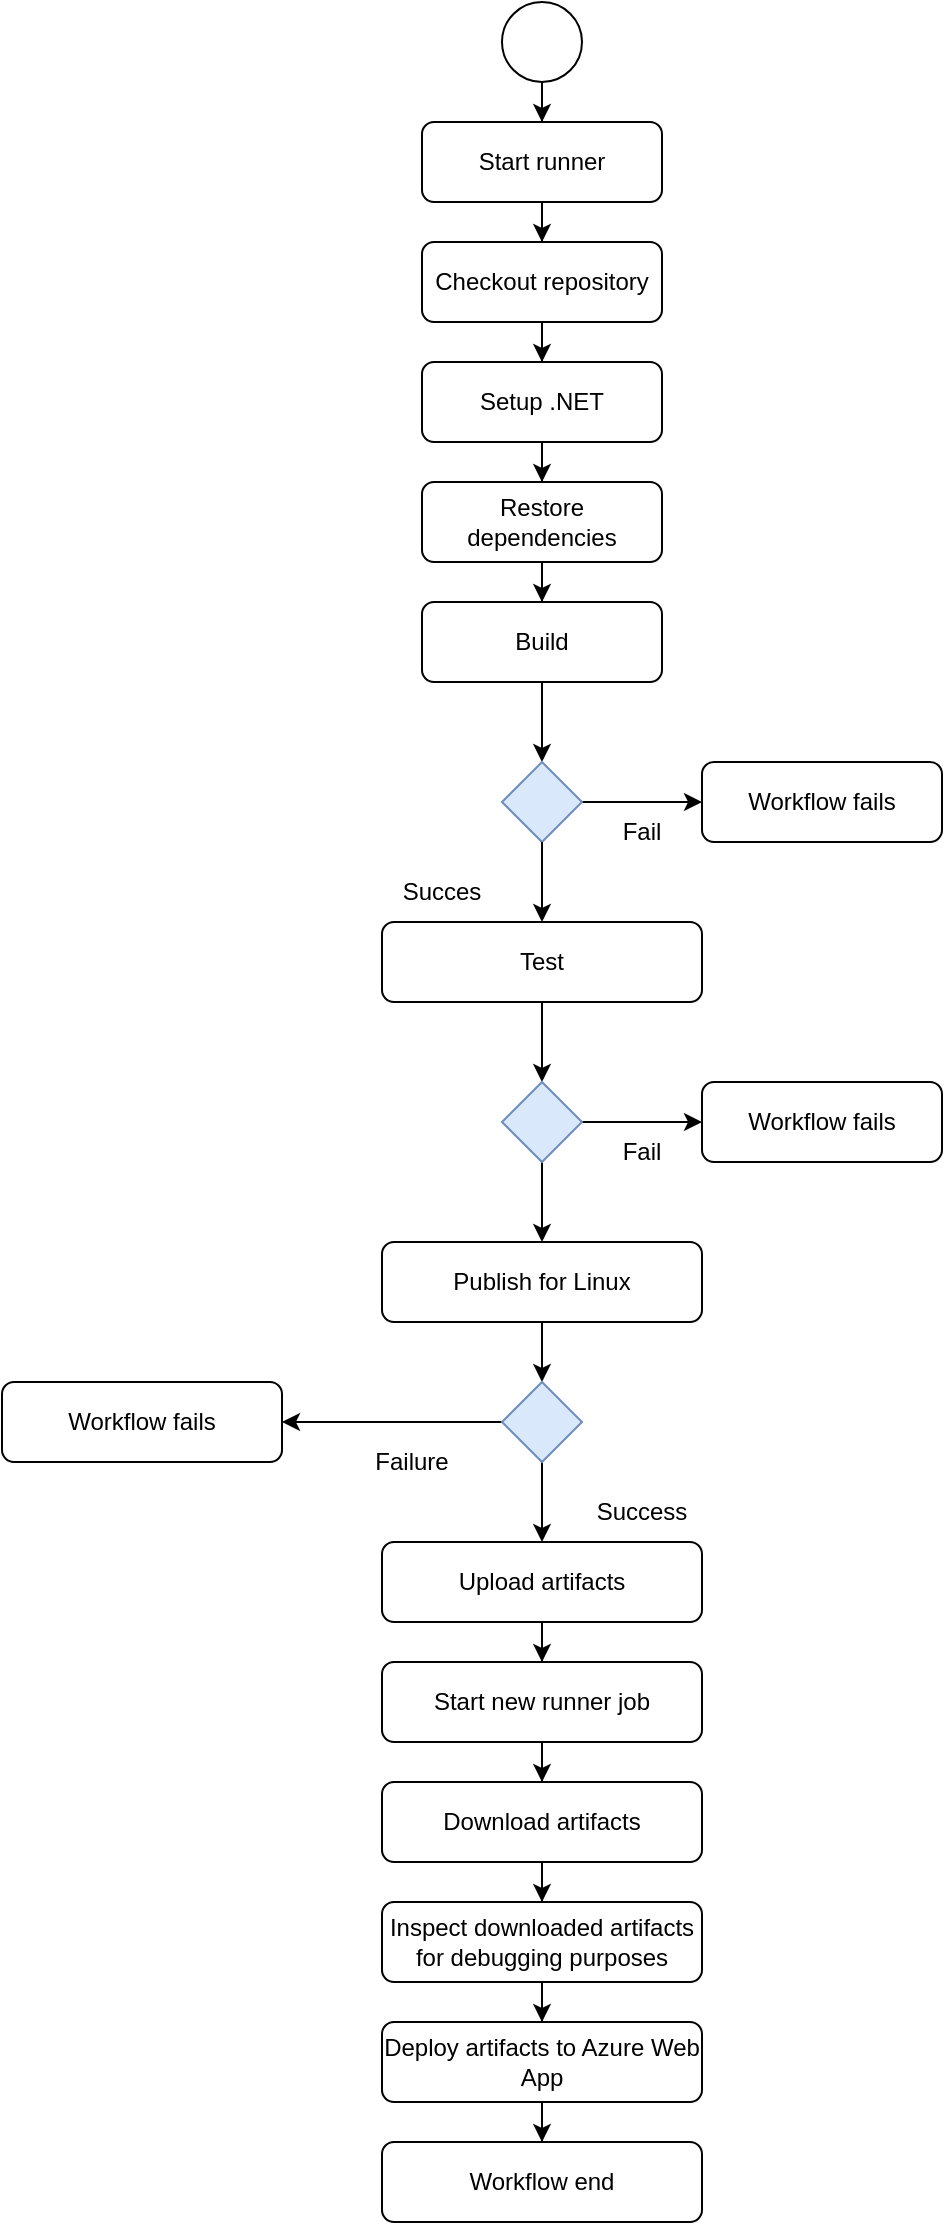 <mxfile version="22.1.11" type="github">
  <diagram id="C5RBs43oDa-KdzZeNtuy" name="Page-1">
    <mxGraphModel dx="1908" dy="1160" grid="1" gridSize="10" guides="1" tooltips="1" connect="1" arrows="1" fold="1" page="1" pageScale="1" pageWidth="827" pageHeight="1169" math="0" shadow="0">
      <root>
        <mxCell id="WIyWlLk6GJQsqaUBKTNV-0" />
        <mxCell id="WIyWlLk6GJQsqaUBKTNV-1" parent="WIyWlLk6GJQsqaUBKTNV-0" />
        <mxCell id="6M2s1T-CdseFFnocJwDW-27" style="edgeStyle=orthogonalEdgeStyle;rounded=0;orthogonalLoop=1;jettySize=auto;html=1;entryX=0.5;entryY=0;entryDx=0;entryDy=0;" parent="WIyWlLk6GJQsqaUBKTNV-1" source="WIyWlLk6GJQsqaUBKTNV-7" target="6M2s1T-CdseFFnocJwDW-26" edge="1">
          <mxGeometry relative="1" as="geometry">
            <mxPoint x="840" y="230" as="targetPoint" />
          </mxGeometry>
        </mxCell>
        <mxCell id="WIyWlLk6GJQsqaUBKTNV-7" value="Start runner" style="rounded=1;whiteSpace=wrap;html=1;fontSize=12;glass=0;strokeWidth=1;shadow=0;flipV=0;" parent="WIyWlLk6GJQsqaUBKTNV-1" vertex="1">
          <mxGeometry x="780" y="80" width="120" height="40" as="geometry" />
        </mxCell>
        <mxCell id="6M2s1T-CdseFFnocJwDW-54" style="edgeStyle=orthogonalEdgeStyle;rounded=0;orthogonalLoop=1;jettySize=auto;html=1;entryX=0.5;entryY=0;entryDx=0;entryDy=0;" parent="WIyWlLk6GJQsqaUBKTNV-1" source="6M2s1T-CdseFFnocJwDW-0" target="WIyWlLk6GJQsqaUBKTNV-7" edge="1">
          <mxGeometry relative="1" as="geometry" />
        </mxCell>
        <mxCell id="6M2s1T-CdseFFnocJwDW-0" value="" style="ellipse;whiteSpace=wrap;html=1;aspect=fixed;flipV=0;" parent="WIyWlLk6GJQsqaUBKTNV-1" vertex="1">
          <mxGeometry x="820" y="20" width="40" height="40" as="geometry" />
        </mxCell>
        <mxCell id="6M2s1T-CdseFFnocJwDW-29" style="edgeStyle=orthogonalEdgeStyle;rounded=0;orthogonalLoop=1;jettySize=auto;html=1;entryX=0.5;entryY=0;entryDx=0;entryDy=0;" parent="WIyWlLk6GJQsqaUBKTNV-1" source="6M2s1T-CdseFFnocJwDW-26" target="6M2s1T-CdseFFnocJwDW-28" edge="1">
          <mxGeometry relative="1" as="geometry" />
        </mxCell>
        <mxCell id="6M2s1T-CdseFFnocJwDW-26" value="Checkout repository" style="rounded=1;whiteSpace=wrap;html=1;fontSize=12;glass=0;strokeWidth=1;shadow=0;flipV=0;" parent="WIyWlLk6GJQsqaUBKTNV-1" vertex="1">
          <mxGeometry x="780" y="140" width="120" height="40" as="geometry" />
        </mxCell>
        <mxCell id="6M2s1T-CdseFFnocJwDW-31" style="edgeStyle=orthogonalEdgeStyle;rounded=0;orthogonalLoop=1;jettySize=auto;html=1;entryX=0.5;entryY=0;entryDx=0;entryDy=0;" parent="WIyWlLk6GJQsqaUBKTNV-1" source="6M2s1T-CdseFFnocJwDW-28" target="6M2s1T-CdseFFnocJwDW-30" edge="1">
          <mxGeometry relative="1" as="geometry" />
        </mxCell>
        <mxCell id="6M2s1T-CdseFFnocJwDW-28" value="Setup .NET" style="rounded=1;whiteSpace=wrap;html=1;fontSize=12;glass=0;strokeWidth=1;shadow=0;flipV=0;" parent="WIyWlLk6GJQsqaUBKTNV-1" vertex="1">
          <mxGeometry x="780" y="200" width="120" height="40" as="geometry" />
        </mxCell>
        <mxCell id="6M2s1T-CdseFFnocJwDW-33" style="edgeStyle=orthogonalEdgeStyle;rounded=0;orthogonalLoop=1;jettySize=auto;html=1;entryX=0.5;entryY=0;entryDx=0;entryDy=0;" parent="WIyWlLk6GJQsqaUBKTNV-1" source="6M2s1T-CdseFFnocJwDW-30" target="6M2s1T-CdseFFnocJwDW-32" edge="1">
          <mxGeometry relative="1" as="geometry" />
        </mxCell>
        <mxCell id="6M2s1T-CdseFFnocJwDW-30" value="Restore dependencies" style="rounded=1;whiteSpace=wrap;html=1;fontSize=12;glass=0;strokeWidth=1;shadow=0;flipV=0;" parent="WIyWlLk6GJQsqaUBKTNV-1" vertex="1">
          <mxGeometry x="780" y="260" width="120" height="40" as="geometry" />
        </mxCell>
        <mxCell id="6M2s1T-CdseFFnocJwDW-32" value="Build" style="rounded=1;whiteSpace=wrap;html=1;fontSize=12;glass=0;strokeWidth=1;shadow=0;flipV=0;" parent="WIyWlLk6GJQsqaUBKTNV-1" vertex="1">
          <mxGeometry x="780" y="320" width="120" height="40" as="geometry" />
        </mxCell>
        <mxCell id="6M2s1T-CdseFFnocJwDW-47" value="" style="edgeStyle=orthogonalEdgeStyle;rounded=0;orthogonalLoop=1;jettySize=auto;html=1;entryX=0.5;entryY=0;entryDx=0;entryDy=0;" parent="WIyWlLk6GJQsqaUBKTNV-1" source="6M2s1T-CdseFFnocJwDW-32" target="6M2s1T-CdseFFnocJwDW-46" edge="1">
          <mxGeometry relative="1" as="geometry">
            <mxPoint x="1050" y="630" as="sourcePoint" />
            <mxPoint x="1050" y="820" as="targetPoint" />
          </mxGeometry>
        </mxCell>
        <mxCell id="ra6Grcy_qcLyO9I2bJTa-2" style="edgeStyle=orthogonalEdgeStyle;rounded=0;orthogonalLoop=1;jettySize=auto;html=1;" edge="1" parent="WIyWlLk6GJQsqaUBKTNV-1" source="6M2s1T-CdseFFnocJwDW-46" target="6M2s1T-CdseFFnocJwDW-52">
          <mxGeometry relative="1" as="geometry" />
        </mxCell>
        <mxCell id="6M2s1T-CdseFFnocJwDW-46" value="" style="rhombus;whiteSpace=wrap;html=1;fillColor=#dae8fc;strokeColor=#6c8ebf;flipV=0;" parent="WIyWlLk6GJQsqaUBKTNV-1" vertex="1">
          <mxGeometry x="820" y="400" width="40" height="40" as="geometry" />
        </mxCell>
        <mxCell id="6M2s1T-CdseFFnocJwDW-52" value="Workflow fails" style="rounded=1;whiteSpace=wrap;html=1;fontSize=12;glass=0;strokeWidth=1;shadow=0;flipV=0;" parent="WIyWlLk6GJQsqaUBKTNV-1" vertex="1">
          <mxGeometry x="920" y="400" width="120" height="40" as="geometry" />
        </mxCell>
        <mxCell id="6M2s1T-CdseFFnocJwDW-59" value="Fail" style="text;html=1;strokeColor=none;fillColor=none;align=center;verticalAlign=middle;whiteSpace=wrap;rounded=0;flipV=0;" parent="WIyWlLk6GJQsqaUBKTNV-1" vertex="1">
          <mxGeometry x="860" y="420" width="60" height="30" as="geometry" />
        </mxCell>
        <mxCell id="6M2s1T-CdseFFnocJwDW-62" value="Succes" style="text;html=1;strokeColor=none;fillColor=none;align=center;verticalAlign=middle;whiteSpace=wrap;rounded=0;flipV=0;" parent="WIyWlLk6GJQsqaUBKTNV-1" vertex="1">
          <mxGeometry x="760" y="450" width="60" height="30" as="geometry" />
        </mxCell>
        <mxCell id="6M2s1T-CdseFFnocJwDW-69" value="Test" style="rounded=1;whiteSpace=wrap;html=1;fontSize=12;glass=0;strokeWidth=1;shadow=0;flipV=0;" parent="WIyWlLk6GJQsqaUBKTNV-1" vertex="1">
          <mxGeometry x="760" y="480" width="160" height="40" as="geometry" />
        </mxCell>
        <mxCell id="6M2s1T-CdseFFnocJwDW-74" value="Fail" style="text;html=1;strokeColor=none;fillColor=none;align=center;verticalAlign=middle;whiteSpace=wrap;rounded=0;flipV=0;" parent="WIyWlLk6GJQsqaUBKTNV-1" vertex="1">
          <mxGeometry x="860" y="580" width="60" height="30" as="geometry" />
        </mxCell>
        <mxCell id="6M2s1T-CdseFFnocJwDW-77" value="Workflow fails" style="rounded=1;whiteSpace=wrap;html=1;fontSize=12;glass=0;strokeWidth=1;shadow=0;flipV=0;" parent="WIyWlLk6GJQsqaUBKTNV-1" vertex="1">
          <mxGeometry x="920" y="560" width="120" height="40" as="geometry" />
        </mxCell>
        <mxCell id="6M2s1T-CdseFFnocJwDW-111" style="edgeStyle=orthogonalEdgeStyle;rounded=0;orthogonalLoop=1;jettySize=auto;html=1;entryX=0.5;entryY=0;entryDx=0;entryDy=0;" parent="WIyWlLk6GJQsqaUBKTNV-1" source="6M2s1T-CdseFFnocJwDW-112" edge="1" target="6M2s1T-CdseFFnocJwDW-125">
          <mxGeometry relative="1" as="geometry">
            <mxPoint x="840" y="810" as="targetPoint" />
          </mxGeometry>
        </mxCell>
        <mxCell id="6M2s1T-CdseFFnocJwDW-112" value="Publish for Linux" style="rounded=1;whiteSpace=wrap;html=1;fontSize=12;glass=0;strokeWidth=1;shadow=0;flipV=0;" parent="WIyWlLk6GJQsqaUBKTNV-1" vertex="1">
          <mxGeometry x="760" y="640" width="160" height="40" as="geometry" />
        </mxCell>
        <mxCell id="6M2s1T-CdseFFnocJwDW-120" value="" style="edgeStyle=orthogonalEdgeStyle;rounded=0;orthogonalLoop=1;jettySize=auto;html=1;entryX=0.5;entryY=0;entryDx=0;entryDy=0;" parent="WIyWlLk6GJQsqaUBKTNV-1" source="6M2s1T-CdseFFnocJwDW-69" target="6M2s1T-CdseFFnocJwDW-72" edge="1">
          <mxGeometry relative="1" as="geometry">
            <mxPoint x="840" y="510" as="sourcePoint" />
            <mxPoint x="840" y="600" as="targetPoint" />
          </mxGeometry>
        </mxCell>
        <mxCell id="ra6Grcy_qcLyO9I2bJTa-13" style="edgeStyle=orthogonalEdgeStyle;rounded=0;orthogonalLoop=1;jettySize=auto;html=1;entryX=0;entryY=0.5;entryDx=0;entryDy=0;" edge="1" parent="WIyWlLk6GJQsqaUBKTNV-1" source="6M2s1T-CdseFFnocJwDW-72" target="6M2s1T-CdseFFnocJwDW-77">
          <mxGeometry relative="1" as="geometry" />
        </mxCell>
        <mxCell id="ra6Grcy_qcLyO9I2bJTa-15" style="edgeStyle=orthogonalEdgeStyle;rounded=0;orthogonalLoop=1;jettySize=auto;html=1;entryX=0.5;entryY=0;entryDx=0;entryDy=0;" edge="1" parent="WIyWlLk6GJQsqaUBKTNV-1" source="6M2s1T-CdseFFnocJwDW-72">
          <mxGeometry relative="1" as="geometry">
            <mxPoint x="840" y="640" as="targetPoint" />
          </mxGeometry>
        </mxCell>
        <mxCell id="6M2s1T-CdseFFnocJwDW-72" value="" style="rhombus;whiteSpace=wrap;html=1;fillColor=#dae8fc;strokeColor=#6c8ebf;flipV=0;" parent="WIyWlLk6GJQsqaUBKTNV-1" vertex="1">
          <mxGeometry x="820" y="560" width="40" height="40" as="geometry" />
        </mxCell>
        <mxCell id="ra6Grcy_qcLyO9I2bJTa-0" style="edgeStyle=orthogonalEdgeStyle;rounded=0;orthogonalLoop=1;jettySize=auto;html=1;entryX=0.5;entryY=0;entryDx=0;entryDy=0;" edge="1" parent="WIyWlLk6GJQsqaUBKTNV-1" source="6M2s1T-CdseFFnocJwDW-125" target="6M2s1T-CdseFFnocJwDW-131">
          <mxGeometry relative="1" as="geometry" />
        </mxCell>
        <mxCell id="ra6Grcy_qcLyO9I2bJTa-1" style="edgeStyle=orthogonalEdgeStyle;rounded=0;orthogonalLoop=1;jettySize=auto;html=1;entryX=1;entryY=0.5;entryDx=0;entryDy=0;" edge="1" parent="WIyWlLk6GJQsqaUBKTNV-1" source="6M2s1T-CdseFFnocJwDW-125" target="6M2s1T-CdseFFnocJwDW-126">
          <mxGeometry relative="1" as="geometry" />
        </mxCell>
        <mxCell id="6M2s1T-CdseFFnocJwDW-125" value="" style="rhombus;whiteSpace=wrap;html=1;fillColor=#dae8fc;strokeColor=#6c8ebf;flipV=0;" parent="WIyWlLk6GJQsqaUBKTNV-1" vertex="1">
          <mxGeometry x="820" y="710" width="40" height="40" as="geometry" />
        </mxCell>
        <mxCell id="6M2s1T-CdseFFnocJwDW-126" value="Workflow fails" style="rounded=1;whiteSpace=wrap;html=1;fontSize=12;glass=0;strokeWidth=1;shadow=0;flipV=0;" parent="WIyWlLk6GJQsqaUBKTNV-1" vertex="1">
          <mxGeometry x="570" y="710" width="140" height="40" as="geometry" />
        </mxCell>
        <mxCell id="6M2s1T-CdseFFnocJwDW-129" value="Failure" style="text;html=1;strokeColor=none;fillColor=none;align=center;verticalAlign=middle;whiteSpace=wrap;rounded=0;flipV=0;" parent="WIyWlLk6GJQsqaUBKTNV-1" vertex="1">
          <mxGeometry x="750" y="735" width="50" height="30" as="geometry" />
        </mxCell>
        <mxCell id="6M2s1T-CdseFFnocJwDW-137" style="edgeStyle=orthogonalEdgeStyle;rounded=0;orthogonalLoop=1;jettySize=auto;html=1;entryX=0.5;entryY=0;entryDx=0;entryDy=0;" parent="WIyWlLk6GJQsqaUBKTNV-1" source="6M2s1T-CdseFFnocJwDW-131" target="6M2s1T-CdseFFnocJwDW-136" edge="1">
          <mxGeometry relative="1" as="geometry" />
        </mxCell>
        <mxCell id="6M2s1T-CdseFFnocJwDW-131" value="Upload artifacts" style="rounded=1;whiteSpace=wrap;html=1;fontSize=12;glass=0;strokeWidth=1;shadow=0;flipV=0;" parent="WIyWlLk6GJQsqaUBKTNV-1" vertex="1">
          <mxGeometry x="760" y="790" width="160" height="40" as="geometry" />
        </mxCell>
        <mxCell id="6M2s1T-CdseFFnocJwDW-134" value="Success" style="text;html=1;strokeColor=none;fillColor=none;align=center;verticalAlign=middle;whiteSpace=wrap;rounded=0;flipV=0;" parent="WIyWlLk6GJQsqaUBKTNV-1" vertex="1">
          <mxGeometry x="860" y="760" width="60" height="30" as="geometry" />
        </mxCell>
        <mxCell id="6M2s1T-CdseFFnocJwDW-139" style="edgeStyle=orthogonalEdgeStyle;rounded=0;orthogonalLoop=1;jettySize=auto;html=1;entryX=0.5;entryY=0;entryDx=0;entryDy=0;" parent="WIyWlLk6GJQsqaUBKTNV-1" source="6M2s1T-CdseFFnocJwDW-136" target="6M2s1T-CdseFFnocJwDW-138" edge="1">
          <mxGeometry relative="1" as="geometry" />
        </mxCell>
        <mxCell id="6M2s1T-CdseFFnocJwDW-136" value="Start new runner job" style="rounded=1;whiteSpace=wrap;html=1;fontSize=12;glass=0;strokeWidth=1;shadow=0;flipV=0;" parent="WIyWlLk6GJQsqaUBKTNV-1" vertex="1">
          <mxGeometry x="760" y="850" width="160" height="40" as="geometry" />
        </mxCell>
        <mxCell id="6M2s1T-CdseFFnocJwDW-141" style="edgeStyle=orthogonalEdgeStyle;rounded=0;orthogonalLoop=1;jettySize=auto;html=1;entryX=0.5;entryY=0;entryDx=0;entryDy=0;" parent="WIyWlLk6GJQsqaUBKTNV-1" source="6M2s1T-CdseFFnocJwDW-138" target="6M2s1T-CdseFFnocJwDW-140" edge="1">
          <mxGeometry relative="1" as="geometry" />
        </mxCell>
        <mxCell id="6M2s1T-CdseFFnocJwDW-138" value="Download artifacts" style="rounded=1;whiteSpace=wrap;html=1;fontSize=12;glass=0;strokeWidth=1;shadow=0;flipV=0;" parent="WIyWlLk6GJQsqaUBKTNV-1" vertex="1">
          <mxGeometry x="760" y="910" width="160" height="40" as="geometry" />
        </mxCell>
        <mxCell id="6M2s1T-CdseFFnocJwDW-143" style="edgeStyle=orthogonalEdgeStyle;rounded=0;orthogonalLoop=1;jettySize=auto;html=1;entryX=0.5;entryY=0;entryDx=0;entryDy=0;" parent="WIyWlLk6GJQsqaUBKTNV-1" source="6M2s1T-CdseFFnocJwDW-140" target="6M2s1T-CdseFFnocJwDW-142" edge="1">
          <mxGeometry relative="1" as="geometry" />
        </mxCell>
        <mxCell id="6M2s1T-CdseFFnocJwDW-140" value="Inspect downloaded artifacts for debugging purposes" style="rounded=1;whiteSpace=wrap;html=1;fontSize=12;glass=0;strokeWidth=1;shadow=0;flipV=0;" parent="WIyWlLk6GJQsqaUBKTNV-1" vertex="1">
          <mxGeometry x="760" y="970" width="160" height="40" as="geometry" />
        </mxCell>
        <mxCell id="6M2s1T-CdseFFnocJwDW-164" style="edgeStyle=orthogonalEdgeStyle;rounded=0;orthogonalLoop=1;jettySize=auto;html=1;entryX=0.5;entryY=0;entryDx=0;entryDy=0;" parent="WIyWlLk6GJQsqaUBKTNV-1" source="6M2s1T-CdseFFnocJwDW-142" target="6M2s1T-CdseFFnocJwDW-163" edge="1">
          <mxGeometry relative="1" as="geometry" />
        </mxCell>
        <mxCell id="6M2s1T-CdseFFnocJwDW-142" value="Deploy artifacts to Azure Web App" style="rounded=1;whiteSpace=wrap;html=1;fontSize=12;glass=0;strokeWidth=1;shadow=0;flipV=0;" parent="WIyWlLk6GJQsqaUBKTNV-1" vertex="1">
          <mxGeometry x="760" y="1030" width="160" height="40" as="geometry" />
        </mxCell>
        <mxCell id="6M2s1T-CdseFFnocJwDW-163" value="Workflow end" style="rounded=1;whiteSpace=wrap;html=1;fontSize=12;glass=0;strokeWidth=1;shadow=0;flipV=0;" parent="WIyWlLk6GJQsqaUBKTNV-1" vertex="1">
          <mxGeometry x="760" y="1090" width="160" height="40" as="geometry" />
        </mxCell>
        <mxCell id="ra6Grcy_qcLyO9I2bJTa-3" style="edgeStyle=orthogonalEdgeStyle;rounded=0;orthogonalLoop=1;jettySize=auto;html=1;entryX=0.5;entryY=0;entryDx=0;entryDy=0;" edge="1" parent="WIyWlLk6GJQsqaUBKTNV-1" source="6M2s1T-CdseFFnocJwDW-46">
          <mxGeometry relative="1" as="geometry">
            <mxPoint x="840" y="480" as="targetPoint" />
          </mxGeometry>
        </mxCell>
      </root>
    </mxGraphModel>
  </diagram>
</mxfile>
